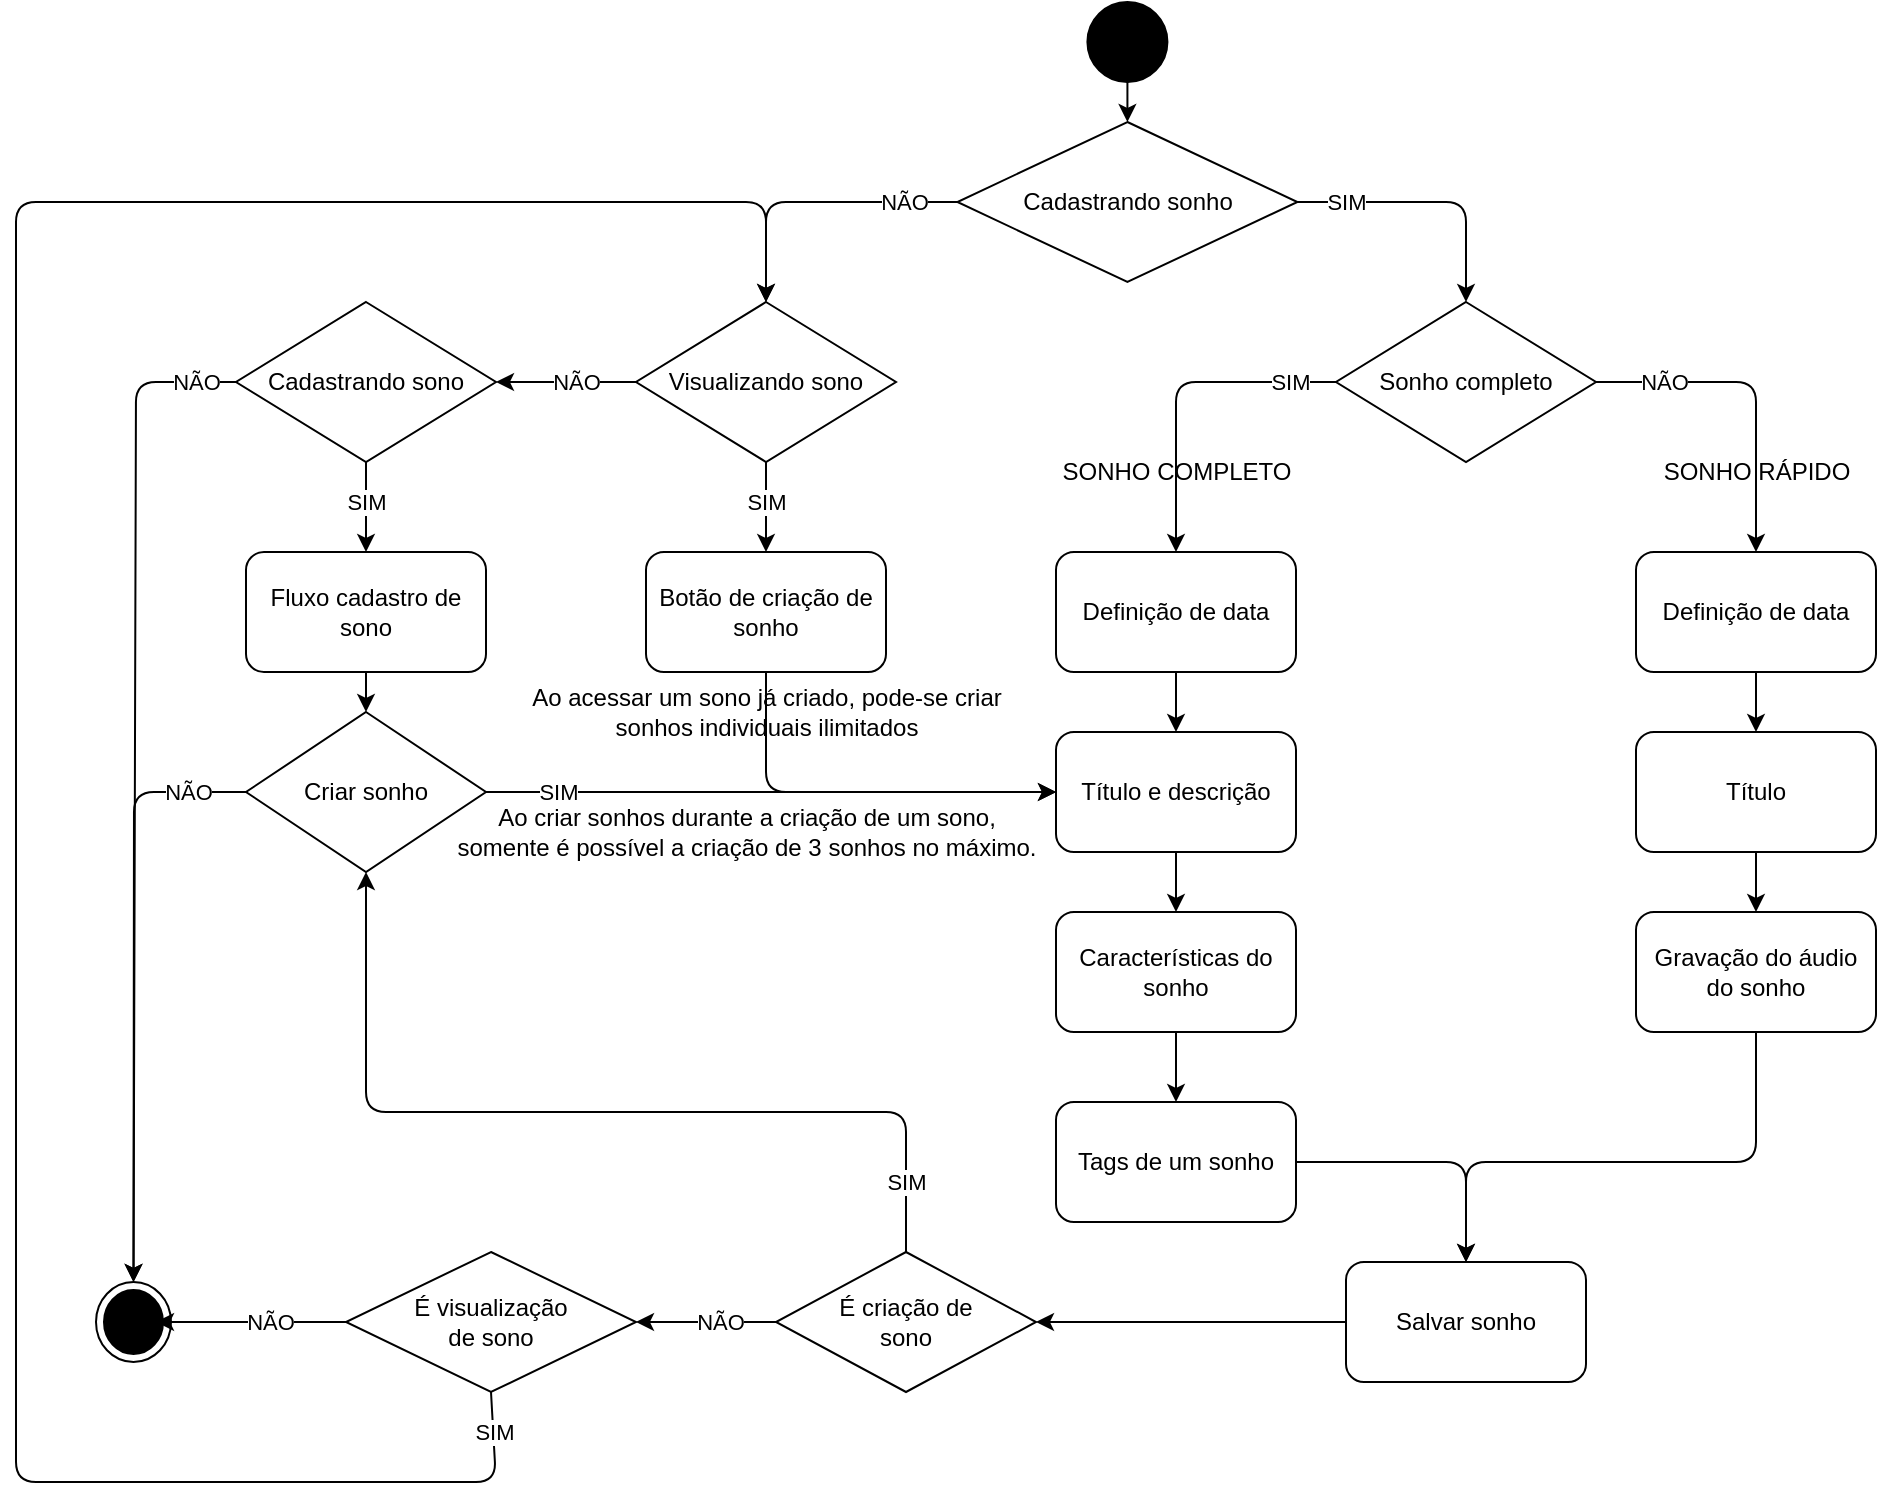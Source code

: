 <mxfile>
    <diagram id="0QeGWSC6wRtjTbFru5JT" name="Page-1">
        <mxGraphModel dx="1926" dy="1806" grid="1" gridSize="10" guides="1" tooltips="1" connect="1" arrows="1" fold="1" page="1" pageScale="1" pageWidth="850" pageHeight="1100" math="0" shadow="0">
            <root>
                <mxCell id="0"/>
                <mxCell id="1" parent="0"/>
                <mxCell id="17" style="edgeStyle=none;html=1;entryX=0.5;entryY=0;entryDx=0;entryDy=0;" parent="1" source="2" target="15" edge="1">
                    <mxGeometry relative="1" as="geometry"/>
                </mxCell>
                <mxCell id="2" value="" style="ellipse;fillColor=strokeColor;" parent="1" vertex="1">
                    <mxGeometry x="675.71" y="-300" width="40" height="40" as="geometry"/>
                </mxCell>
                <mxCell id="27" style="edgeStyle=none;html=1;entryX=0.5;entryY=0;entryDx=0;entryDy=0;" parent="1" source="6" target="12" edge="1">
                    <mxGeometry relative="1" as="geometry"/>
                </mxCell>
                <mxCell id="6" value="Título e descrição" style="rounded=1;whiteSpace=wrap;html=1;" parent="1" vertex="1">
                    <mxGeometry x="660" y="65" width="120" height="60" as="geometry"/>
                </mxCell>
                <mxCell id="28" style="edgeStyle=none;html=1;entryX=0.5;entryY=0;entryDx=0;entryDy=0;" parent="1" source="12" target="25" edge="1">
                    <mxGeometry relative="1" as="geometry">
                        <mxPoint x="720.0" y="245.0" as="targetPoint"/>
                    </mxGeometry>
                </mxCell>
                <mxCell id="12" value="Características do sonho" style="rounded=1;whiteSpace=wrap;html=1;" parent="1" vertex="1">
                    <mxGeometry x="660" y="155" width="120" height="60" as="geometry"/>
                </mxCell>
                <mxCell id="18" style="edgeStyle=none;html=1;entryX=0.5;entryY=0;entryDx=0;entryDy=0;" parent="1" source="15" target="39" edge="1">
                    <mxGeometry relative="1" as="geometry">
                        <Array as="points">
                            <mxPoint x="515" y="-200"/>
                        </Array>
                    </mxGeometry>
                </mxCell>
                <mxCell id="23" value="NÃO" style="edgeLabel;html=1;align=center;verticalAlign=middle;resizable=0;points=[];" parent="18" vertex="1" connectable="0">
                    <mxGeometry x="-0.568" y="2" relative="1" as="geometry">
                        <mxPoint x="5" y="-2" as="offset"/>
                    </mxGeometry>
                </mxCell>
                <mxCell id="46" style="edgeStyle=none;html=1;entryX=0.5;entryY=0;entryDx=0;entryDy=0;" parent="1" source="15" target="44" edge="1">
                    <mxGeometry relative="1" as="geometry">
                        <Array as="points">
                            <mxPoint x="865" y="-200"/>
                        </Array>
                    </mxGeometry>
                </mxCell>
                <mxCell id="47" value="SIM" style="edgeLabel;html=1;align=center;verticalAlign=middle;resizable=0;points=[];" parent="46" vertex="1" connectable="0">
                    <mxGeometry x="0.368" y="-1" relative="1" as="geometry">
                        <mxPoint x="-59" y="-8" as="offset"/>
                    </mxGeometry>
                </mxCell>
                <mxCell id="15" value="Cadastrando sonho" style="rhombus;whiteSpace=wrap;html=1;" parent="1" vertex="1">
                    <mxGeometry x="610.71" y="-240" width="170" height="80" as="geometry"/>
                </mxCell>
                <mxCell id="55" style="edgeStyle=none;html=1;entryX=0;entryY=0.5;entryDx=0;entryDy=0;exitX=0.5;exitY=1;exitDx=0;exitDy=0;" parent="1" source="19" target="6" edge="1">
                    <mxGeometry relative="1" as="geometry">
                        <mxPoint x="580" y="5" as="sourcePoint"/>
                        <Array as="points">
                            <mxPoint x="515" y="95"/>
                            <mxPoint x="620" y="95"/>
                        </Array>
                    </mxGeometry>
                </mxCell>
                <mxCell id="19" value="Botão de criação de sonho" style="rounded=1;whiteSpace=wrap;html=1;" parent="1" vertex="1">
                    <mxGeometry x="455" y="-25" width="120" height="60" as="geometry"/>
                </mxCell>
                <mxCell id="111" style="edgeStyle=none;html=1;entryX=0.5;entryY=0;entryDx=0;entryDy=0;" parent="1" source="25" target="30" edge="1">
                    <mxGeometry relative="1" as="geometry">
                        <mxPoint x="875.0" y="330" as="targetPoint"/>
                        <Array as="points">
                            <mxPoint x="865" y="280"/>
                        </Array>
                    </mxGeometry>
                </mxCell>
                <mxCell id="25" value="Tags de um sonho" style="rounded=1;whiteSpace=wrap;html=1;" parent="1" vertex="1">
                    <mxGeometry x="660" y="250" width="120" height="60" as="geometry"/>
                </mxCell>
                <mxCell id="112" style="edgeStyle=none;html=1;entryX=1;entryY=0.5;entryDx=0;entryDy=0;" parent="1" source="30" target="106" edge="1">
                    <mxGeometry relative="1" as="geometry"/>
                </mxCell>
                <mxCell id="30" value="Salvar sonho" style="rounded=1;whiteSpace=wrap;html=1;" parent="1" vertex="1">
                    <mxGeometry x="805" y="330" width="120" height="60" as="geometry"/>
                </mxCell>
                <mxCell id="33" value="" style="ellipse;html=1;shape=endState;fillColor=strokeColor;" parent="1" vertex="1">
                    <mxGeometry x="180" y="340" width="37.5" height="40" as="geometry"/>
                </mxCell>
                <mxCell id="52" style="edgeStyle=none;html=1;entryX=0.5;entryY=0;entryDx=0;entryDy=0;" parent="1" source="39" target="19" edge="1">
                    <mxGeometry relative="1" as="geometry"/>
                </mxCell>
                <mxCell id="54" value="SIM" style="edgeLabel;html=1;align=center;verticalAlign=middle;resizable=0;points=[];" parent="52" vertex="1" connectable="0">
                    <mxGeometry x="-0.429" y="1" relative="1" as="geometry">
                        <mxPoint x="-1" y="7" as="offset"/>
                    </mxGeometry>
                </mxCell>
                <mxCell id="73" style="edgeStyle=none;html=1;entryX=1;entryY=0.5;entryDx=0;entryDy=0;" parent="1" source="39" target="72" edge="1">
                    <mxGeometry relative="1" as="geometry"/>
                </mxCell>
                <mxCell id="94" value="NÃO" style="edgeLabel;html=1;align=center;verticalAlign=middle;resizable=0;points=[];" parent="73" vertex="1" connectable="0">
                    <mxGeometry x="-0.35" y="3" relative="1" as="geometry">
                        <mxPoint x="-7" y="-3" as="offset"/>
                    </mxGeometry>
                </mxCell>
                <mxCell id="39" value="Visualizando sono" style="rhombus;whiteSpace=wrap;html=1;" parent="1" vertex="1">
                    <mxGeometry x="450" y="-150" width="130" height="80" as="geometry"/>
                </mxCell>
                <mxCell id="58" style="edgeStyle=none;html=1;entryX=0.5;entryY=0;entryDx=0;entryDy=0;" parent="1" source="44" target="100" edge="1">
                    <mxGeometry relative="1" as="geometry">
                        <mxPoint x="940" y="-60" as="targetPoint"/>
                        <Array as="points">
                            <mxPoint x="1010" y="-110"/>
                        </Array>
                    </mxGeometry>
                </mxCell>
                <mxCell id="67" value="NÃO" style="edgeLabel;html=1;align=center;verticalAlign=middle;resizable=0;points=[];" parent="58" vertex="1" connectable="0">
                    <mxGeometry x="-0.515" y="-1" relative="1" as="geometry">
                        <mxPoint x="-6" y="-1" as="offset"/>
                    </mxGeometry>
                </mxCell>
                <mxCell id="64" style="edgeStyle=none;html=1;entryX=0.5;entryY=0;entryDx=0;entryDy=0;" parent="1" source="44" target="99" edge="1">
                    <mxGeometry relative="1" as="geometry">
                        <mxPoint x="730" y="-30" as="targetPoint"/>
                        <Array as="points">
                            <mxPoint x="720" y="-110"/>
                        </Array>
                    </mxGeometry>
                </mxCell>
                <mxCell id="66" value="SIM" style="edgeLabel;html=1;align=center;verticalAlign=middle;resizable=0;points=[];" parent="64" vertex="1" connectable="0">
                    <mxGeometry x="-0.448" y="-1" relative="1" as="geometry">
                        <mxPoint x="22" y="1" as="offset"/>
                    </mxGeometry>
                </mxCell>
                <mxCell id="44" value="Sonho completo" style="rhombus;whiteSpace=wrap;html=1;" parent="1" vertex="1">
                    <mxGeometry x="800" y="-150" width="130" height="80" as="geometry"/>
                </mxCell>
                <mxCell id="61" style="edgeStyle=none;html=1;entryX=0.5;entryY=0;entryDx=0;entryDy=0;" parent="1" source="57" target="60" edge="1">
                    <mxGeometry relative="1" as="geometry"/>
                </mxCell>
                <mxCell id="57" value="Título" style="rounded=1;whiteSpace=wrap;html=1;" parent="1" vertex="1">
                    <mxGeometry x="950" y="65" width="120" height="60" as="geometry"/>
                </mxCell>
                <mxCell id="110" style="edgeStyle=none;html=1;entryX=0.5;entryY=0;entryDx=0;entryDy=0;" parent="1" source="60" target="30" edge="1">
                    <mxGeometry relative="1" as="geometry">
                        <mxPoint x="890" y="345" as="targetPoint"/>
                        <Array as="points">
                            <mxPoint x="1010" y="280"/>
                            <mxPoint x="865" y="280"/>
                        </Array>
                    </mxGeometry>
                </mxCell>
                <mxCell id="60" value="Gravação do áudio do sonho" style="rounded=1;whiteSpace=wrap;html=1;" parent="1" vertex="1">
                    <mxGeometry x="950" y="155" width="120" height="60" as="geometry"/>
                </mxCell>
                <mxCell id="74" style="edgeStyle=none;html=1;entryX=0.5;entryY=0;entryDx=0;entryDy=0;" parent="1" source="72" edge="1" target="33">
                    <mxGeometry relative="1" as="geometry">
                        <mxPoint x="190" y="450" as="targetPoint"/>
                        <Array as="points">
                            <mxPoint x="200" y="-110"/>
                        </Array>
                    </mxGeometry>
                </mxCell>
                <mxCell id="82" value="NÃO" style="edgeLabel;html=1;align=center;verticalAlign=middle;resizable=0;points=[];" parent="74" vertex="1" connectable="0">
                    <mxGeometry x="-0.436" y="1" relative="1" as="geometry">
                        <mxPoint x="29" y="-91" as="offset"/>
                    </mxGeometry>
                </mxCell>
                <mxCell id="78" style="edgeStyle=none;html=1;entryX=0.5;entryY=0;entryDx=0;entryDy=0;" parent="1" source="72" target="77" edge="1">
                    <mxGeometry relative="1" as="geometry"/>
                </mxCell>
                <mxCell id="104" value="SIM" style="edgeLabel;html=1;align=center;verticalAlign=middle;resizable=0;points=[];" parent="78" vertex="1" connectable="0">
                    <mxGeometry x="-0.423" y="-4" relative="1" as="geometry">
                        <mxPoint x="4" y="7" as="offset"/>
                    </mxGeometry>
                </mxCell>
                <mxCell id="72" value="Cadastrando sono" style="rhombus;whiteSpace=wrap;html=1;" parent="1" vertex="1">
                    <mxGeometry x="250" y="-150" width="130" height="80" as="geometry"/>
                </mxCell>
                <mxCell id="85" style="edgeStyle=none;html=1;entryX=0.5;entryY=0;entryDx=0;entryDy=0;" parent="1" source="77" target="80" edge="1">
                    <mxGeometry relative="1" as="geometry"/>
                </mxCell>
                <mxCell id="77" value="Fluxo cadastro de sono" style="rounded=1;whiteSpace=wrap;html=1;" parent="1" vertex="1">
                    <mxGeometry x="255" y="-25" width="120" height="60" as="geometry"/>
                </mxCell>
                <mxCell id="81" style="edgeStyle=none;html=1;entryX=0.5;entryY=0;entryDx=0;entryDy=0;" parent="1" source="80" target="33" edge="1">
                    <mxGeometry relative="1" as="geometry">
                        <Array as="points">
                            <mxPoint x="199" y="95"/>
                        </Array>
                        <mxPoint x="210" y="325" as="targetPoint"/>
                    </mxGeometry>
                </mxCell>
                <mxCell id="84" value="NÃO" style="edgeLabel;html=1;align=center;verticalAlign=middle;resizable=0;points=[];" parent="81" vertex="1" connectable="0">
                    <mxGeometry x="-0.852" y="-2" relative="1" as="geometry">
                        <mxPoint x="-7" y="2" as="offset"/>
                    </mxGeometry>
                </mxCell>
                <mxCell id="88" style="edgeStyle=none;html=1;entryX=0;entryY=0.5;entryDx=0;entryDy=0;" parent="1" source="80" target="6" edge="1">
                    <mxGeometry relative="1" as="geometry">
                        <mxPoint x="650" y="95" as="targetPoint"/>
                        <Array as="points">
                            <mxPoint x="480" y="95"/>
                        </Array>
                    </mxGeometry>
                </mxCell>
                <mxCell id="89" value="SIM" style="edgeLabel;html=1;align=center;verticalAlign=middle;resizable=0;points=[];" parent="88" vertex="1" connectable="0">
                    <mxGeometry x="-0.436" y="1" relative="1" as="geometry">
                        <mxPoint x="-45" y="1" as="offset"/>
                    </mxGeometry>
                </mxCell>
                <mxCell id="80" value="Criar sonho" style="rhombus;whiteSpace=wrap;html=1;" parent="1" vertex="1">
                    <mxGeometry x="255" y="55" width="120" height="80" as="geometry"/>
                </mxCell>
                <mxCell id="95" value="Ao criar sonhos durante a criação de um sono,&lt;br&gt;somente é possível a criação de 3 sonhos no máximo." style="text;html=1;align=center;verticalAlign=middle;resizable=0;points=[];autosize=1;strokeColor=none;fillColor=none;" parent="1" vertex="1">
                    <mxGeometry x="350" y="95" width="310" height="40" as="geometry"/>
                </mxCell>
                <mxCell id="97" value="SONHO RÁPIDO" style="text;html=1;align=center;verticalAlign=middle;resizable=0;points=[];autosize=1;strokeColor=none;fillColor=none;" parent="1" vertex="1">
                    <mxGeometry x="950" y="-80" width="120" height="30" as="geometry"/>
                </mxCell>
                <mxCell id="98" value="SONHO COMPLETO" style="text;html=1;align=center;verticalAlign=middle;resizable=0;points=[];autosize=1;strokeColor=none;fillColor=none;" parent="1" vertex="1">
                    <mxGeometry x="650" y="-80" width="140" height="30" as="geometry"/>
                </mxCell>
                <mxCell id="102" style="edgeStyle=none;html=1;entryX=0.5;entryY=0;entryDx=0;entryDy=0;" parent="1" source="99" target="6" edge="1">
                    <mxGeometry relative="1" as="geometry"/>
                </mxCell>
                <mxCell id="99" value="Definição de data" style="rounded=1;whiteSpace=wrap;html=1;" parent="1" vertex="1">
                    <mxGeometry x="660" y="-25" width="120" height="60" as="geometry"/>
                </mxCell>
                <mxCell id="101" style="edgeStyle=none;html=1;entryX=0.5;entryY=0;entryDx=0;entryDy=0;" parent="1" source="100" target="57" edge="1">
                    <mxGeometry relative="1" as="geometry"/>
                </mxCell>
                <mxCell id="100" value="Definição de data" style="rounded=1;whiteSpace=wrap;html=1;" parent="1" vertex="1">
                    <mxGeometry x="950" y="-25" width="120" height="60" as="geometry"/>
                </mxCell>
                <mxCell id="105" value="Ao acessar um sono já criado, pode-se criar&lt;br&gt;sonhos individuais ilimitados" style="text;html=1;align=center;verticalAlign=middle;resizable=0;points=[];autosize=1;strokeColor=none;fillColor=none;" parent="1" vertex="1">
                    <mxGeometry x="385" y="35" width="260" height="40" as="geometry"/>
                </mxCell>
                <mxCell id="113" style="edgeStyle=none;html=1;entryX=0.5;entryY=1;entryDx=0;entryDy=0;" parent="1" source="106" target="80" edge="1">
                    <mxGeometry relative="1" as="geometry">
                        <Array as="points">
                            <mxPoint x="585" y="255"/>
                            <mxPoint x="315" y="255"/>
                        </Array>
                    </mxGeometry>
                </mxCell>
                <mxCell id="115" value="SIM" style="edgeLabel;html=1;align=center;verticalAlign=middle;resizable=0;points=[];" parent="113" vertex="1" connectable="0">
                    <mxGeometry x="-0.894" y="-1" relative="1" as="geometry">
                        <mxPoint x="-1" y="-11" as="offset"/>
                    </mxGeometry>
                </mxCell>
                <mxCell id="118" style="edgeStyle=none;html=1;entryX=1;entryY=0.5;entryDx=0;entryDy=0;" edge="1" parent="1" source="106" target="117">
                    <mxGeometry relative="1" as="geometry"/>
                </mxCell>
                <mxCell id="121" value="NÃO" style="edgeLabel;html=1;align=center;verticalAlign=middle;resizable=0;points=[];" vertex="1" connectable="0" parent="118">
                    <mxGeometry x="-0.525" y="2" relative="1" as="geometry">
                        <mxPoint x="-12" y="-2" as="offset"/>
                    </mxGeometry>
                </mxCell>
                <mxCell id="106" value="É criação de&lt;br&gt;sono" style="rhombus;whiteSpace=wrap;html=1;" parent="1" vertex="1">
                    <mxGeometry x="520" y="325" width="130" height="70" as="geometry"/>
                </mxCell>
                <mxCell id="119" style="edgeStyle=none;html=1;entryX=0.8;entryY=0.5;entryDx=0;entryDy=0;entryPerimeter=0;" edge="1" parent="1" source="117" target="33">
                    <mxGeometry relative="1" as="geometry"/>
                </mxCell>
                <mxCell id="123" value="NÃO" style="edgeLabel;html=1;align=center;verticalAlign=middle;resizable=0;points=[];" vertex="1" connectable="0" parent="119">
                    <mxGeometry x="-0.334" relative="1" as="geometry">
                        <mxPoint x="-7" as="offset"/>
                    </mxGeometry>
                </mxCell>
                <mxCell id="120" style="edgeStyle=none;html=1;entryX=0.5;entryY=0;entryDx=0;entryDy=0;exitX=0.5;exitY=1;exitDx=0;exitDy=0;" edge="1" parent="1" source="117" target="39">
                    <mxGeometry relative="1" as="geometry">
                        <Array as="points">
                            <mxPoint x="380" y="440"/>
                            <mxPoint x="140" y="440"/>
                            <mxPoint x="140" y="-200"/>
                            <mxPoint x="515" y="-200"/>
                        </Array>
                    </mxGeometry>
                </mxCell>
                <mxCell id="122" value="SIM" style="edgeLabel;html=1;align=center;verticalAlign=middle;resizable=0;points=[];" vertex="1" connectable="0" parent="120">
                    <mxGeometry x="-0.96" y="1" relative="1" as="geometry">
                        <mxPoint x="-1" y="-7" as="offset"/>
                    </mxGeometry>
                </mxCell>
                <mxCell id="117" value="É visualização&lt;br&gt;de sono" style="rhombus;whiteSpace=wrap;html=1;" vertex="1" parent="1">
                    <mxGeometry x="305" y="325" width="145" height="70" as="geometry"/>
                </mxCell>
            </root>
        </mxGraphModel>
    </diagram>
</mxfile>